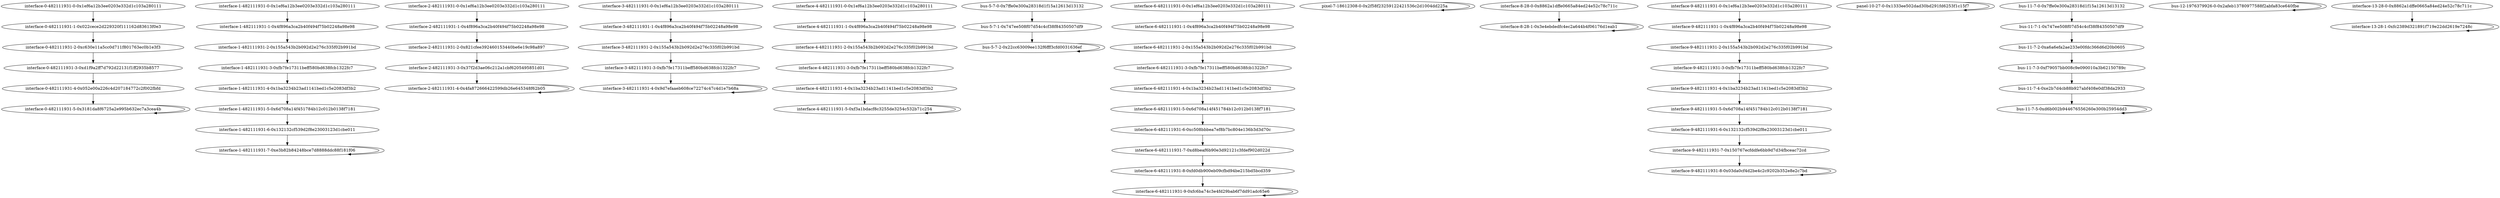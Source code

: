 digraph G {
  "interface-0-482111931-0-0x1ef6a12b3ee0203e332d1c103a280111" -> "interface-0-482111931-1-0x022cece2d229320f111162d83613f0e3"
  "interface-0-482111931-1-0x022cece2d229320f111162d83613f0e3" -> "interface-0-482111931-2-0xc630e11a5cc0d711f801763ec0b1e3f3"
  "interface-0-482111931-2-0xc630e11a5cc0d711f801763ec0b1e3f3" -> "interface-0-482111931-3-0xd1f9a2ff7d792d22131f1ff2935b8577"
  "interface-0-482111931-3-0xd1f9a2ff7d792d22131f1ff2935b8577" -> "interface-0-482111931-4-0x052e00a226c4d207184772c2f002fbfd"
  "interface-0-482111931-4-0x052e00a226c4d207184772c2f002fbfd" -> "interface-0-482111931-5-0x3181da8f6725a2e995b632ec7a3cea4b"
  "interface-0-482111931-5-0x3181da8f6725a2e995b632ec7a3cea4b" -> "interface-0-482111931-5-0x3181da8f6725a2e995b632ec7a3cea4b"
  "interface-1-482111931-0-0x1ef6a12b3ee0203e332d1c103a280111" -> "interface-1-482111931-1-0x4f896a3ca2b40f494f75b02248a98e98"
  "interface-1-482111931-1-0x4f896a3ca2b40f494f75b02248a98e98" -> "interface-1-482111931-2-0x155a543b2b092d2e276c335f02b991bd"
  "interface-1-482111931-2-0x155a543b2b092d2e276c335f02b991bd" -> "interface-1-482111931-3-0xfb7fe17311beff580bd638fcb1322fc7"
  "interface-1-482111931-3-0xfb7fe17311beff580bd638fcb1322fc7" -> "interface-1-482111931-4-0x1ba3234b23ad1141bed1c5e2083df3b2"
  "interface-1-482111931-4-0x1ba3234b23ad1141bed1c5e2083df3b2" -> "interface-1-482111931-5-0x6d708a14f451784b12c012b0138f7181"
  "interface-1-482111931-5-0x6d708a14f451784b12c012b0138f7181" -> "interface-1-482111931-6-0x132132cf539d2f8e23003123d1cbe011"
  "interface-1-482111931-6-0x132132cf539d2f8e23003123d1cbe011" -> "interface-1-482111931-7-0xe3b82b84248bce7d8888ddc88f181f06"
  "interface-1-482111931-7-0xe3b82b84248bce7d8888ddc88f181f06" -> "interface-1-482111931-7-0xe3b82b84248bce7d8888ddc88f181f06"
  "interface-2-482111931-0-0x1ef6a12b3ee0203e332d1c103a280111" -> "interface-2-482111931-1-0x4f896a3ca2b40f494f75b02248a98e98"
  "interface-2-482111931-1-0x4f896a3ca2b40f494f75b02248a98e98" -> "interface-2-482111931-2-0x821cfee392460153440be6e19c98a897"
  "interface-2-482111931-2-0x821cfee392460153440be6e19c98a897" -> "interface-2-482111931-3-0x37f2d3ae06c212a1cbf6205495851d01"
  "interface-2-482111931-3-0x37f2d3ae06c212a1cbf6205495851d01" -> "interface-2-482111931-4-0x4fa872666422599db26e645348f62b05"
  "interface-2-482111931-4-0x4fa872666422599db26e645348f62b05" -> "interface-2-482111931-4-0x4fa872666422599db26e645348f62b05"
  "interface-3-482111931-0-0x1ef6a12b3ee0203e332d1c103a280111" -> "interface-3-482111931-1-0x4f896a3ca2b40f494f75b02248a98e98"
  "interface-3-482111931-1-0x4f896a3ca2b40f494f75b02248a98e98" -> "interface-3-482111931-2-0x155a543b2b092d2e276c335f02b991bd"
  "interface-3-482111931-2-0x155a543b2b092d2e276c335f02b991bd" -> "interface-3-482111931-3-0xfb7fe17311beff580bd638fcb1322fc7"
  "interface-3-482111931-3-0xfb7fe17311beff580bd638fcb1322fc7" -> "interface-3-482111931-4-0x9d7efaaeb608ce72274c47c4d1e7b68a"
  "interface-3-482111931-4-0x9d7efaaeb608ce72274c47c4d1e7b68a" -> "interface-3-482111931-4-0x9d7efaaeb608ce72274c47c4d1e7b68a"
  "interface-4-482111931-0-0x1ef6a12b3ee0203e332d1c103a280111" -> "interface-4-482111931-1-0x4f896a3ca2b40f494f75b02248a98e98"
  "interface-4-482111931-1-0x4f896a3ca2b40f494f75b02248a98e98" -> "interface-4-482111931-2-0x155a543b2b092d2e276c335f02b991bd"
  "interface-4-482111931-2-0x155a543b2b092d2e276c335f02b991bd" -> "interface-4-482111931-3-0xfb7fe17311beff580bd638fcb1322fc7"
  "interface-4-482111931-3-0xfb7fe17311beff580bd638fcb1322fc7" -> "interface-4-482111931-4-0x1ba3234b23ad1141bed1c5e2083df3b2"
  "interface-4-482111931-4-0x1ba3234b23ad1141bed1c5e2083df3b2" -> "interface-4-482111931-5-0xf3a1bdacf8c3255de3254c532b71c254"
  "interface-4-482111931-5-0xf3a1bdacf8c3255de3254c532b71c254" -> "interface-4-482111931-5-0xf3a1bdacf8c3255de3254c532b71c254"
  "bus-5-7-0-0x7ffe0e300a28318d1f15a12613d13132" -> "bus-5-7-1-0x747ee508f07d54c4cf38f84350507df9"
  "bus-5-7-1-0x747ee508f07d54c4cf38f84350507df9" -> "bus-5-7-2-0x22cc63009ee132f6fff3cfd0031636ef"
  "bus-5-7-2-0x22cc63009ee132f6fff3cfd0031636ef" -> "bus-5-7-2-0x22cc63009ee132f6fff3cfd0031636ef"
  "interface-6-482111931-0-0x1ef6a12b3ee0203e332d1c103a280111" -> "interface-6-482111931-1-0x4f896a3ca2b40f494f75b02248a98e98"
  "interface-6-482111931-1-0x4f896a3ca2b40f494f75b02248a98e98" -> "interface-6-482111931-2-0x155a543b2b092d2e276c335f02b991bd"
  "interface-6-482111931-2-0x155a543b2b092d2e276c335f02b991bd" -> "interface-6-482111931-3-0xfb7fe17311beff580bd638fcb1322fc7"
  "interface-6-482111931-3-0xfb7fe17311beff580bd638fcb1322fc7" -> "interface-6-482111931-4-0x1ba3234b23ad1141bed1c5e2083df3b2"
  "interface-6-482111931-4-0x1ba3234b23ad1141bed1c5e2083df3b2" -> "interface-6-482111931-5-0x6d708a14f451784b12c012b0138f7181"
  "interface-6-482111931-5-0x6d708a14f451784b12c012b0138f7181" -> "interface-6-482111931-6-0xc508bbbea7ef8b7bc804e136b3d3d70c"
  "interface-6-482111931-6-0xc508bbbea7ef8b7bc804e136b3d3d70c" -> "interface-6-482111931-7-0xd8beaf6b90e3d92121c3fdef902d022d"
  "interface-6-482111931-7-0xd8beaf6b90e3d92121c3fdef902d022d" -> "interface-6-482111931-8-0xfd0db900eb09cfbd94be215bd5bcd359"
  "interface-6-482111931-8-0xfd0db900eb09cfbd94be215bd5bcd359" -> "interface-6-482111931-9-0xfc6ba74c3e4fd29bab6f7dd91adc65e6"
  "interface-6-482111931-9-0xfc6ba74c3e4fd29bab6f7dd91adc65e6" -> "interface-6-482111931-9-0xfc6ba74c3e4fd29bab6f7dd91adc65e6"
  "pixel-7-18612308-0-0x2f58f23259122421536c2d1004dd225a" -> "pixel-7-18612308-0-0x2f58f23259122421536c2d1004dd225a"
  "interface-8-28-0-0x8862a1dffe0665a84ed24e52c78c711c" -> "interface-8-28-1-0x3e4ebdedfc4ec2a644b4f06176d1eab1"
  "interface-8-28-1-0x3e4ebdedfc4ec2a644b4f06176d1eab1" -> "interface-8-28-1-0x3e4ebdedfc4ec2a644b4f06176d1eab1"
  "interface-9-482111931-0-0x1ef6a12b3ee0203e332d1c103a280111" -> "interface-9-482111931-1-0x4f896a3ca2b40f494f75b02248a98e98"
  "interface-9-482111931-1-0x4f896a3ca2b40f494f75b02248a98e98" -> "interface-9-482111931-2-0x155a543b2b092d2e276c335f02b991bd"
  "interface-9-482111931-2-0x155a543b2b092d2e276c335f02b991bd" -> "interface-9-482111931-3-0xfb7fe17311beff580bd638fcb1322fc7"
  "interface-9-482111931-3-0xfb7fe17311beff580bd638fcb1322fc7" -> "interface-9-482111931-4-0x1ba3234b23ad1141bed1c5e2083df3b2"
  "interface-9-482111931-4-0x1ba3234b23ad1141bed1c5e2083df3b2" -> "interface-9-482111931-5-0x6d708a14f451784b12c012b0138f7181"
  "interface-9-482111931-5-0x6d708a14f451784b12c012b0138f7181" -> "interface-9-482111931-6-0x132132cf539d2f8e23003123d1cbe011"
  "interface-9-482111931-6-0x132132cf539d2f8e23003123d1cbe011" -> "interface-9-482111931-7-0x150767ecfddfe6bb9d7d34fbceac72cd"
  "interface-9-482111931-7-0x150767ecfddfe6bb9d7d34fbceac72cd" -> "interface-9-482111931-8-0x03da0cf4d2be4c2c9202b352e8e2c7bd"
  "interface-9-482111931-8-0x03da0cf4d2be4c2c9202b352e8e2c7bd" -> "interface-9-482111931-8-0x03da0cf4d2be4c2c9202b352e8e2c7bd"
  "panel-10-27-0-0x1333ee502dad30bd291fd6253f1c15f7" -> "panel-10-27-0-0x1333ee502dad30bd291fd6253f1c15f7"
  "bus-11-7-0-0x7ffe0e300a28318d1f15a12613d13132" -> "bus-11-7-1-0x747ee508f07d54c4cf38f84350507df9"
  "bus-11-7-1-0x747ee508f07d54c4cf38f84350507df9" -> "bus-11-7-2-0xa6a6efa2ae233e00fdc366d6d20b0605"
  "bus-11-7-2-0xa6a6efa2ae233e00fdc366d6d20b0605" -> "bus-11-7-3-0xf79057bb008c9e090010a3b62150789c"
  "bus-11-7-3-0xf79057bb008c9e090010a3b62150789c" -> "bus-11-7-4-0xe2b7d4cb88b927abf408e0df38da2933"
  "bus-11-7-4-0xe2b7d4cb88b927abf408e0df38da2933" -> "bus-11-7-5-0xd6b002b944676556260e300b25954dd3"
  "bus-11-7-5-0xd6b002b944676556260e300b25954dd3" -> "bus-11-7-5-0xd6b002b944676556260e300b25954dd3"
  "bus-12-1976379926-0-0x2afeb13780977588f2abfa83ce640fbe" -> "bus-12-1976379926-0-0x2afeb13780977588f2abfa83ce640fbe"
  "interface-13-28-0-0x8862a1dffe0665a84ed24e52c78c711c" -> "interface-13-28-1-0xfc2389d321891f719e22dd2619e7248c"
  "interface-13-28-1-0xfc2389d321891f719e22dd2619e7248c" -> "interface-13-28-1-0xfc2389d321891f719e22dd2619e7248c"
}